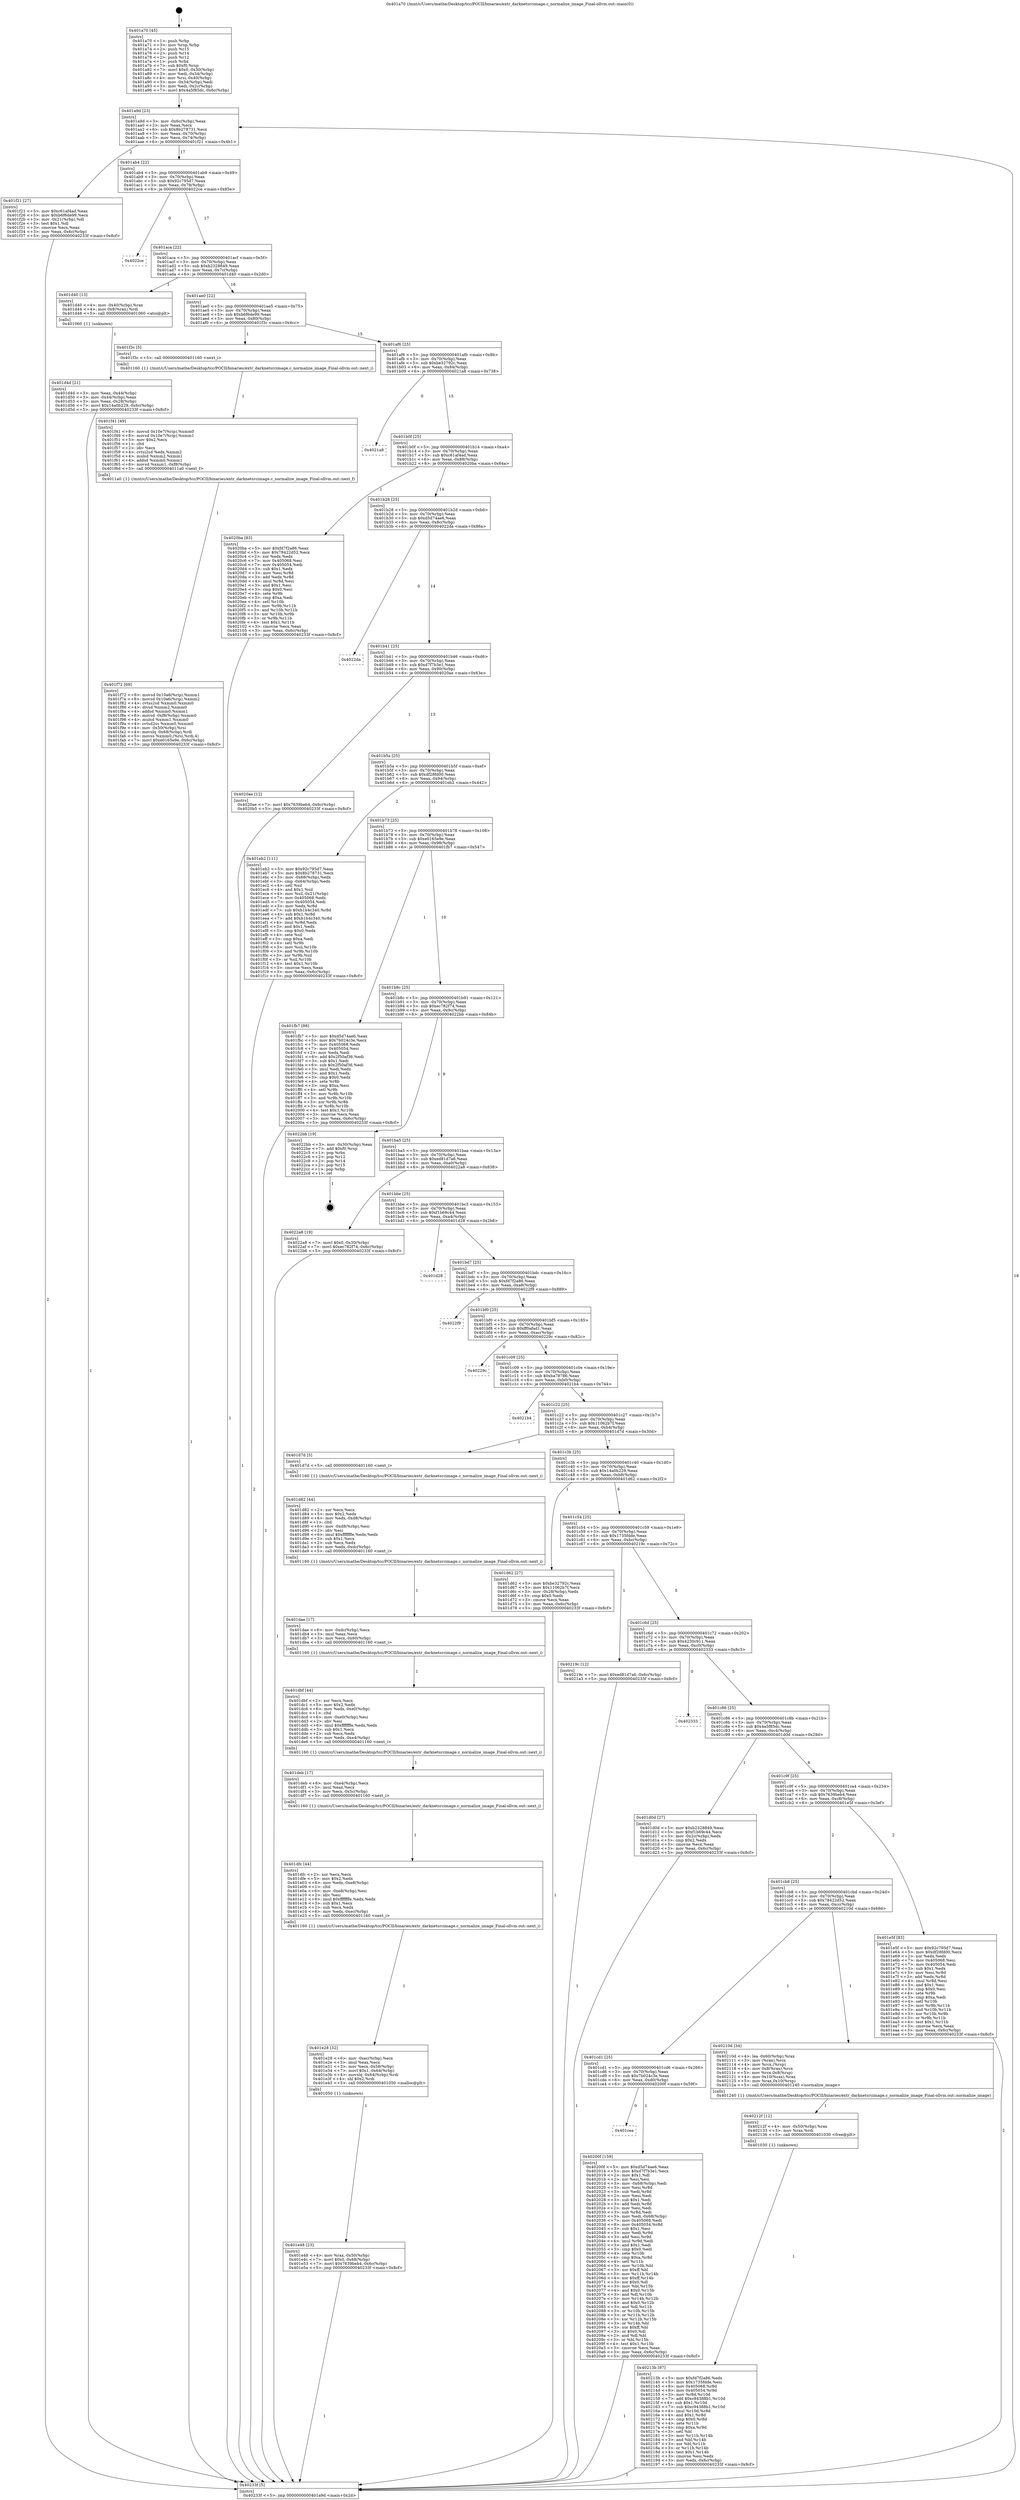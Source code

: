 digraph "0x401a70" {
  label = "0x401a70 (/mnt/c/Users/mathe/Desktop/tcc/POCII/binaries/extr_darknetsrcimage.c_normalize_image_Final-ollvm.out::main(0))"
  labelloc = "t"
  node[shape=record]

  Entry [label="",width=0.3,height=0.3,shape=circle,fillcolor=black,style=filled]
  "0x401a9d" [label="{
     0x401a9d [23]\l
     | [instrs]\l
     &nbsp;&nbsp;0x401a9d \<+3\>: mov -0x6c(%rbp),%eax\l
     &nbsp;&nbsp;0x401aa0 \<+2\>: mov %eax,%ecx\l
     &nbsp;&nbsp;0x401aa2 \<+6\>: sub $0x8b278731,%ecx\l
     &nbsp;&nbsp;0x401aa8 \<+3\>: mov %eax,-0x70(%rbp)\l
     &nbsp;&nbsp;0x401aab \<+3\>: mov %ecx,-0x74(%rbp)\l
     &nbsp;&nbsp;0x401aae \<+6\>: je 0000000000401f21 \<main+0x4b1\>\l
  }"]
  "0x401f21" [label="{
     0x401f21 [27]\l
     | [instrs]\l
     &nbsp;&nbsp;0x401f21 \<+5\>: mov $0xc61af4ad,%eax\l
     &nbsp;&nbsp;0x401f26 \<+5\>: mov $0xb6f6de99,%ecx\l
     &nbsp;&nbsp;0x401f2b \<+3\>: mov -0x21(%rbp),%dl\l
     &nbsp;&nbsp;0x401f2e \<+3\>: test $0x1,%dl\l
     &nbsp;&nbsp;0x401f31 \<+3\>: cmovne %ecx,%eax\l
     &nbsp;&nbsp;0x401f34 \<+3\>: mov %eax,-0x6c(%rbp)\l
     &nbsp;&nbsp;0x401f37 \<+5\>: jmp 000000000040233f \<main+0x8cf\>\l
  }"]
  "0x401ab4" [label="{
     0x401ab4 [22]\l
     | [instrs]\l
     &nbsp;&nbsp;0x401ab4 \<+5\>: jmp 0000000000401ab9 \<main+0x49\>\l
     &nbsp;&nbsp;0x401ab9 \<+3\>: mov -0x70(%rbp),%eax\l
     &nbsp;&nbsp;0x401abc \<+5\>: sub $0x92c795d7,%eax\l
     &nbsp;&nbsp;0x401ac1 \<+3\>: mov %eax,-0x78(%rbp)\l
     &nbsp;&nbsp;0x401ac4 \<+6\>: je 00000000004022ce \<main+0x85e\>\l
  }"]
  Exit [label="",width=0.3,height=0.3,shape=circle,fillcolor=black,style=filled,peripheries=2]
  "0x4022ce" [label="{
     0x4022ce\l
  }", style=dashed]
  "0x401aca" [label="{
     0x401aca [22]\l
     | [instrs]\l
     &nbsp;&nbsp;0x401aca \<+5\>: jmp 0000000000401acf \<main+0x5f\>\l
     &nbsp;&nbsp;0x401acf \<+3\>: mov -0x70(%rbp),%eax\l
     &nbsp;&nbsp;0x401ad2 \<+5\>: sub $0xb2328849,%eax\l
     &nbsp;&nbsp;0x401ad7 \<+3\>: mov %eax,-0x7c(%rbp)\l
     &nbsp;&nbsp;0x401ada \<+6\>: je 0000000000401d40 \<main+0x2d0\>\l
  }"]
  "0x40213b" [label="{
     0x40213b [97]\l
     | [instrs]\l
     &nbsp;&nbsp;0x40213b \<+5\>: mov $0xfd7f2a86,%edx\l
     &nbsp;&nbsp;0x402140 \<+5\>: mov $0x1735fdde,%esi\l
     &nbsp;&nbsp;0x402145 \<+8\>: mov 0x405068,%r8d\l
     &nbsp;&nbsp;0x40214d \<+8\>: mov 0x405054,%r9d\l
     &nbsp;&nbsp;0x402155 \<+3\>: mov %r8d,%r10d\l
     &nbsp;&nbsp;0x402158 \<+7\>: add $0xc94388b1,%r10d\l
     &nbsp;&nbsp;0x40215f \<+4\>: sub $0x1,%r10d\l
     &nbsp;&nbsp;0x402163 \<+7\>: sub $0xc94388b1,%r10d\l
     &nbsp;&nbsp;0x40216a \<+4\>: imul %r10d,%r8d\l
     &nbsp;&nbsp;0x40216e \<+4\>: and $0x1,%r8d\l
     &nbsp;&nbsp;0x402172 \<+4\>: cmp $0x0,%r8d\l
     &nbsp;&nbsp;0x402176 \<+4\>: sete %r11b\l
     &nbsp;&nbsp;0x40217a \<+4\>: cmp $0xa,%r9d\l
     &nbsp;&nbsp;0x40217e \<+3\>: setl %bl\l
     &nbsp;&nbsp;0x402181 \<+3\>: mov %r11b,%r14b\l
     &nbsp;&nbsp;0x402184 \<+3\>: and %bl,%r14b\l
     &nbsp;&nbsp;0x402187 \<+3\>: xor %bl,%r11b\l
     &nbsp;&nbsp;0x40218a \<+3\>: or %r11b,%r14b\l
     &nbsp;&nbsp;0x40218d \<+4\>: test $0x1,%r14b\l
     &nbsp;&nbsp;0x402191 \<+3\>: cmovne %esi,%edx\l
     &nbsp;&nbsp;0x402194 \<+3\>: mov %edx,-0x6c(%rbp)\l
     &nbsp;&nbsp;0x402197 \<+5\>: jmp 000000000040233f \<main+0x8cf\>\l
  }"]
  "0x401d40" [label="{
     0x401d40 [13]\l
     | [instrs]\l
     &nbsp;&nbsp;0x401d40 \<+4\>: mov -0x40(%rbp),%rax\l
     &nbsp;&nbsp;0x401d44 \<+4\>: mov 0x8(%rax),%rdi\l
     &nbsp;&nbsp;0x401d48 \<+5\>: call 0000000000401060 \<atoi@plt\>\l
     | [calls]\l
     &nbsp;&nbsp;0x401060 \{1\} (unknown)\l
  }"]
  "0x401ae0" [label="{
     0x401ae0 [22]\l
     | [instrs]\l
     &nbsp;&nbsp;0x401ae0 \<+5\>: jmp 0000000000401ae5 \<main+0x75\>\l
     &nbsp;&nbsp;0x401ae5 \<+3\>: mov -0x70(%rbp),%eax\l
     &nbsp;&nbsp;0x401ae8 \<+5\>: sub $0xb6f6de99,%eax\l
     &nbsp;&nbsp;0x401aed \<+3\>: mov %eax,-0x80(%rbp)\l
     &nbsp;&nbsp;0x401af0 \<+6\>: je 0000000000401f3c \<main+0x4cc\>\l
  }"]
  "0x40212f" [label="{
     0x40212f [12]\l
     | [instrs]\l
     &nbsp;&nbsp;0x40212f \<+4\>: mov -0x50(%rbp),%rax\l
     &nbsp;&nbsp;0x402133 \<+3\>: mov %rax,%rdi\l
     &nbsp;&nbsp;0x402136 \<+5\>: call 0000000000401030 \<free@plt\>\l
     | [calls]\l
     &nbsp;&nbsp;0x401030 \{1\} (unknown)\l
  }"]
  "0x401f3c" [label="{
     0x401f3c [5]\l
     | [instrs]\l
     &nbsp;&nbsp;0x401f3c \<+5\>: call 0000000000401160 \<next_i\>\l
     | [calls]\l
     &nbsp;&nbsp;0x401160 \{1\} (/mnt/c/Users/mathe/Desktop/tcc/POCII/binaries/extr_darknetsrcimage.c_normalize_image_Final-ollvm.out::next_i)\l
  }"]
  "0x401af6" [label="{
     0x401af6 [25]\l
     | [instrs]\l
     &nbsp;&nbsp;0x401af6 \<+5\>: jmp 0000000000401afb \<main+0x8b\>\l
     &nbsp;&nbsp;0x401afb \<+3\>: mov -0x70(%rbp),%eax\l
     &nbsp;&nbsp;0x401afe \<+5\>: sub $0xbe32792c,%eax\l
     &nbsp;&nbsp;0x401b03 \<+6\>: mov %eax,-0x84(%rbp)\l
     &nbsp;&nbsp;0x401b09 \<+6\>: je 00000000004021a8 \<main+0x738\>\l
  }"]
  "0x401cea" [label="{
     0x401cea\l
  }", style=dashed]
  "0x4021a8" [label="{
     0x4021a8\l
  }", style=dashed]
  "0x401b0f" [label="{
     0x401b0f [25]\l
     | [instrs]\l
     &nbsp;&nbsp;0x401b0f \<+5\>: jmp 0000000000401b14 \<main+0xa4\>\l
     &nbsp;&nbsp;0x401b14 \<+3\>: mov -0x70(%rbp),%eax\l
     &nbsp;&nbsp;0x401b17 \<+5\>: sub $0xc61af4ad,%eax\l
     &nbsp;&nbsp;0x401b1c \<+6\>: mov %eax,-0x88(%rbp)\l
     &nbsp;&nbsp;0x401b22 \<+6\>: je 00000000004020ba \<main+0x64a\>\l
  }"]
  "0x40200f" [label="{
     0x40200f [159]\l
     | [instrs]\l
     &nbsp;&nbsp;0x40200f \<+5\>: mov $0xd5d74ae6,%eax\l
     &nbsp;&nbsp;0x402014 \<+5\>: mov $0xd7f7b3e1,%ecx\l
     &nbsp;&nbsp;0x402019 \<+2\>: mov $0x1,%dl\l
     &nbsp;&nbsp;0x40201b \<+2\>: xor %esi,%esi\l
     &nbsp;&nbsp;0x40201d \<+3\>: mov -0x68(%rbp),%edi\l
     &nbsp;&nbsp;0x402020 \<+3\>: mov %esi,%r8d\l
     &nbsp;&nbsp;0x402023 \<+3\>: sub %edi,%r8d\l
     &nbsp;&nbsp;0x402026 \<+2\>: mov %esi,%edi\l
     &nbsp;&nbsp;0x402028 \<+3\>: sub $0x1,%edi\l
     &nbsp;&nbsp;0x40202b \<+3\>: add %edi,%r8d\l
     &nbsp;&nbsp;0x40202e \<+2\>: mov %esi,%edi\l
     &nbsp;&nbsp;0x402030 \<+3\>: sub %r8d,%edi\l
     &nbsp;&nbsp;0x402033 \<+3\>: mov %edi,-0x68(%rbp)\l
     &nbsp;&nbsp;0x402036 \<+7\>: mov 0x405068,%edi\l
     &nbsp;&nbsp;0x40203d \<+8\>: mov 0x405054,%r8d\l
     &nbsp;&nbsp;0x402045 \<+3\>: sub $0x1,%esi\l
     &nbsp;&nbsp;0x402048 \<+3\>: mov %edi,%r9d\l
     &nbsp;&nbsp;0x40204b \<+3\>: add %esi,%r9d\l
     &nbsp;&nbsp;0x40204e \<+4\>: imul %r9d,%edi\l
     &nbsp;&nbsp;0x402052 \<+3\>: and $0x1,%edi\l
     &nbsp;&nbsp;0x402055 \<+3\>: cmp $0x0,%edi\l
     &nbsp;&nbsp;0x402058 \<+4\>: sete %r10b\l
     &nbsp;&nbsp;0x40205c \<+4\>: cmp $0xa,%r8d\l
     &nbsp;&nbsp;0x402060 \<+4\>: setl %r11b\l
     &nbsp;&nbsp;0x402064 \<+3\>: mov %r10b,%bl\l
     &nbsp;&nbsp;0x402067 \<+3\>: xor $0xff,%bl\l
     &nbsp;&nbsp;0x40206a \<+3\>: mov %r11b,%r14b\l
     &nbsp;&nbsp;0x40206d \<+4\>: xor $0xff,%r14b\l
     &nbsp;&nbsp;0x402071 \<+3\>: xor $0x0,%dl\l
     &nbsp;&nbsp;0x402074 \<+3\>: mov %bl,%r15b\l
     &nbsp;&nbsp;0x402077 \<+4\>: and $0x0,%r15b\l
     &nbsp;&nbsp;0x40207b \<+3\>: and %dl,%r10b\l
     &nbsp;&nbsp;0x40207e \<+3\>: mov %r14b,%r12b\l
     &nbsp;&nbsp;0x402081 \<+4\>: and $0x0,%r12b\l
     &nbsp;&nbsp;0x402085 \<+3\>: and %dl,%r11b\l
     &nbsp;&nbsp;0x402088 \<+3\>: or %r10b,%r15b\l
     &nbsp;&nbsp;0x40208b \<+3\>: or %r11b,%r12b\l
     &nbsp;&nbsp;0x40208e \<+3\>: xor %r12b,%r15b\l
     &nbsp;&nbsp;0x402091 \<+3\>: or %r14b,%bl\l
     &nbsp;&nbsp;0x402094 \<+3\>: xor $0xff,%bl\l
     &nbsp;&nbsp;0x402097 \<+3\>: or $0x0,%dl\l
     &nbsp;&nbsp;0x40209a \<+2\>: and %dl,%bl\l
     &nbsp;&nbsp;0x40209c \<+3\>: or %bl,%r15b\l
     &nbsp;&nbsp;0x40209f \<+4\>: test $0x1,%r15b\l
     &nbsp;&nbsp;0x4020a3 \<+3\>: cmovne %ecx,%eax\l
     &nbsp;&nbsp;0x4020a6 \<+3\>: mov %eax,-0x6c(%rbp)\l
     &nbsp;&nbsp;0x4020a9 \<+5\>: jmp 000000000040233f \<main+0x8cf\>\l
  }"]
  "0x4020ba" [label="{
     0x4020ba [83]\l
     | [instrs]\l
     &nbsp;&nbsp;0x4020ba \<+5\>: mov $0xfd7f2a86,%eax\l
     &nbsp;&nbsp;0x4020bf \<+5\>: mov $0x78422d52,%ecx\l
     &nbsp;&nbsp;0x4020c4 \<+2\>: xor %edx,%edx\l
     &nbsp;&nbsp;0x4020c6 \<+7\>: mov 0x405068,%esi\l
     &nbsp;&nbsp;0x4020cd \<+7\>: mov 0x405054,%edi\l
     &nbsp;&nbsp;0x4020d4 \<+3\>: sub $0x1,%edx\l
     &nbsp;&nbsp;0x4020d7 \<+3\>: mov %esi,%r8d\l
     &nbsp;&nbsp;0x4020da \<+3\>: add %edx,%r8d\l
     &nbsp;&nbsp;0x4020dd \<+4\>: imul %r8d,%esi\l
     &nbsp;&nbsp;0x4020e1 \<+3\>: and $0x1,%esi\l
     &nbsp;&nbsp;0x4020e4 \<+3\>: cmp $0x0,%esi\l
     &nbsp;&nbsp;0x4020e7 \<+4\>: sete %r9b\l
     &nbsp;&nbsp;0x4020eb \<+3\>: cmp $0xa,%edi\l
     &nbsp;&nbsp;0x4020ee \<+4\>: setl %r10b\l
     &nbsp;&nbsp;0x4020f2 \<+3\>: mov %r9b,%r11b\l
     &nbsp;&nbsp;0x4020f5 \<+3\>: and %r10b,%r11b\l
     &nbsp;&nbsp;0x4020f8 \<+3\>: xor %r10b,%r9b\l
     &nbsp;&nbsp;0x4020fb \<+3\>: or %r9b,%r11b\l
     &nbsp;&nbsp;0x4020fe \<+4\>: test $0x1,%r11b\l
     &nbsp;&nbsp;0x402102 \<+3\>: cmovne %ecx,%eax\l
     &nbsp;&nbsp;0x402105 \<+3\>: mov %eax,-0x6c(%rbp)\l
     &nbsp;&nbsp;0x402108 \<+5\>: jmp 000000000040233f \<main+0x8cf\>\l
  }"]
  "0x401b28" [label="{
     0x401b28 [25]\l
     | [instrs]\l
     &nbsp;&nbsp;0x401b28 \<+5\>: jmp 0000000000401b2d \<main+0xbd\>\l
     &nbsp;&nbsp;0x401b2d \<+3\>: mov -0x70(%rbp),%eax\l
     &nbsp;&nbsp;0x401b30 \<+5\>: sub $0xd5d74ae6,%eax\l
     &nbsp;&nbsp;0x401b35 \<+6\>: mov %eax,-0x8c(%rbp)\l
     &nbsp;&nbsp;0x401b3b \<+6\>: je 00000000004022da \<main+0x86a\>\l
  }"]
  "0x401cd1" [label="{
     0x401cd1 [25]\l
     | [instrs]\l
     &nbsp;&nbsp;0x401cd1 \<+5\>: jmp 0000000000401cd6 \<main+0x266\>\l
     &nbsp;&nbsp;0x401cd6 \<+3\>: mov -0x70(%rbp),%eax\l
     &nbsp;&nbsp;0x401cd9 \<+5\>: sub $0x7b024c3e,%eax\l
     &nbsp;&nbsp;0x401cde \<+6\>: mov %eax,-0xd0(%rbp)\l
     &nbsp;&nbsp;0x401ce4 \<+6\>: je 000000000040200f \<main+0x59f\>\l
  }"]
  "0x4022da" [label="{
     0x4022da\l
  }", style=dashed]
  "0x401b41" [label="{
     0x401b41 [25]\l
     | [instrs]\l
     &nbsp;&nbsp;0x401b41 \<+5\>: jmp 0000000000401b46 \<main+0xd6\>\l
     &nbsp;&nbsp;0x401b46 \<+3\>: mov -0x70(%rbp),%eax\l
     &nbsp;&nbsp;0x401b49 \<+5\>: sub $0xd7f7b3e1,%eax\l
     &nbsp;&nbsp;0x401b4e \<+6\>: mov %eax,-0x90(%rbp)\l
     &nbsp;&nbsp;0x401b54 \<+6\>: je 00000000004020ae \<main+0x63e\>\l
  }"]
  "0x40210d" [label="{
     0x40210d [34]\l
     | [instrs]\l
     &nbsp;&nbsp;0x40210d \<+4\>: lea -0x60(%rbp),%rax\l
     &nbsp;&nbsp;0x402111 \<+3\>: mov (%rax),%rcx\l
     &nbsp;&nbsp;0x402114 \<+4\>: mov %rcx,(%rsp)\l
     &nbsp;&nbsp;0x402118 \<+4\>: mov 0x8(%rax),%rcx\l
     &nbsp;&nbsp;0x40211c \<+5\>: mov %rcx,0x8(%rsp)\l
     &nbsp;&nbsp;0x402121 \<+4\>: mov 0x10(%rax),%rax\l
     &nbsp;&nbsp;0x402125 \<+5\>: mov %rax,0x10(%rsp)\l
     &nbsp;&nbsp;0x40212a \<+5\>: call 0000000000401240 \<normalize_image\>\l
     | [calls]\l
     &nbsp;&nbsp;0x401240 \{1\} (/mnt/c/Users/mathe/Desktop/tcc/POCII/binaries/extr_darknetsrcimage.c_normalize_image_Final-ollvm.out::normalize_image)\l
  }"]
  "0x4020ae" [label="{
     0x4020ae [12]\l
     | [instrs]\l
     &nbsp;&nbsp;0x4020ae \<+7\>: movl $0x7639beb4,-0x6c(%rbp)\l
     &nbsp;&nbsp;0x4020b5 \<+5\>: jmp 000000000040233f \<main+0x8cf\>\l
  }"]
  "0x401b5a" [label="{
     0x401b5a [25]\l
     | [instrs]\l
     &nbsp;&nbsp;0x401b5a \<+5\>: jmp 0000000000401b5f \<main+0xef\>\l
     &nbsp;&nbsp;0x401b5f \<+3\>: mov -0x70(%rbp),%eax\l
     &nbsp;&nbsp;0x401b62 \<+5\>: sub $0xdf28fd00,%eax\l
     &nbsp;&nbsp;0x401b67 \<+6\>: mov %eax,-0x94(%rbp)\l
     &nbsp;&nbsp;0x401b6d \<+6\>: je 0000000000401eb2 \<main+0x442\>\l
  }"]
  "0x401f72" [label="{
     0x401f72 [69]\l
     | [instrs]\l
     &nbsp;&nbsp;0x401f72 \<+8\>: movsd 0x10a6(%rip),%xmm1\l
     &nbsp;&nbsp;0x401f7a \<+8\>: movsd 0x10a6(%rip),%xmm2\l
     &nbsp;&nbsp;0x401f82 \<+4\>: cvtss2sd %xmm0,%xmm0\l
     &nbsp;&nbsp;0x401f86 \<+4\>: divsd %xmm2,%xmm0\l
     &nbsp;&nbsp;0x401f8a \<+4\>: addsd %xmm0,%xmm1\l
     &nbsp;&nbsp;0x401f8e \<+8\>: movsd -0xf8(%rbp),%xmm0\l
     &nbsp;&nbsp;0x401f96 \<+4\>: mulsd %xmm1,%xmm0\l
     &nbsp;&nbsp;0x401f9a \<+4\>: cvtsd2ss %xmm0,%xmm0\l
     &nbsp;&nbsp;0x401f9e \<+4\>: mov -0x50(%rbp),%rsi\l
     &nbsp;&nbsp;0x401fa2 \<+4\>: movslq -0x68(%rbp),%rdi\l
     &nbsp;&nbsp;0x401fa6 \<+5\>: movss %xmm0,(%rsi,%rdi,4)\l
     &nbsp;&nbsp;0x401fab \<+7\>: movl $0xe0165e9e,-0x6c(%rbp)\l
     &nbsp;&nbsp;0x401fb2 \<+5\>: jmp 000000000040233f \<main+0x8cf\>\l
  }"]
  "0x401eb2" [label="{
     0x401eb2 [111]\l
     | [instrs]\l
     &nbsp;&nbsp;0x401eb2 \<+5\>: mov $0x92c795d7,%eax\l
     &nbsp;&nbsp;0x401eb7 \<+5\>: mov $0x8b278731,%ecx\l
     &nbsp;&nbsp;0x401ebc \<+3\>: mov -0x68(%rbp),%edx\l
     &nbsp;&nbsp;0x401ebf \<+3\>: cmp -0x64(%rbp),%edx\l
     &nbsp;&nbsp;0x401ec2 \<+4\>: setl %sil\l
     &nbsp;&nbsp;0x401ec6 \<+4\>: and $0x1,%sil\l
     &nbsp;&nbsp;0x401eca \<+4\>: mov %sil,-0x21(%rbp)\l
     &nbsp;&nbsp;0x401ece \<+7\>: mov 0x405068,%edx\l
     &nbsp;&nbsp;0x401ed5 \<+7\>: mov 0x405054,%edi\l
     &nbsp;&nbsp;0x401edc \<+3\>: mov %edx,%r8d\l
     &nbsp;&nbsp;0x401edf \<+7\>: sub $0xb1b4c340,%r8d\l
     &nbsp;&nbsp;0x401ee6 \<+4\>: sub $0x1,%r8d\l
     &nbsp;&nbsp;0x401eea \<+7\>: add $0xb1b4c340,%r8d\l
     &nbsp;&nbsp;0x401ef1 \<+4\>: imul %r8d,%edx\l
     &nbsp;&nbsp;0x401ef5 \<+3\>: and $0x1,%edx\l
     &nbsp;&nbsp;0x401ef8 \<+3\>: cmp $0x0,%edx\l
     &nbsp;&nbsp;0x401efb \<+4\>: sete %sil\l
     &nbsp;&nbsp;0x401eff \<+3\>: cmp $0xa,%edi\l
     &nbsp;&nbsp;0x401f02 \<+4\>: setl %r9b\l
     &nbsp;&nbsp;0x401f06 \<+3\>: mov %sil,%r10b\l
     &nbsp;&nbsp;0x401f09 \<+3\>: and %r9b,%r10b\l
     &nbsp;&nbsp;0x401f0c \<+3\>: xor %r9b,%sil\l
     &nbsp;&nbsp;0x401f0f \<+3\>: or %sil,%r10b\l
     &nbsp;&nbsp;0x401f12 \<+4\>: test $0x1,%r10b\l
     &nbsp;&nbsp;0x401f16 \<+3\>: cmovne %ecx,%eax\l
     &nbsp;&nbsp;0x401f19 \<+3\>: mov %eax,-0x6c(%rbp)\l
     &nbsp;&nbsp;0x401f1c \<+5\>: jmp 000000000040233f \<main+0x8cf\>\l
  }"]
  "0x401b73" [label="{
     0x401b73 [25]\l
     | [instrs]\l
     &nbsp;&nbsp;0x401b73 \<+5\>: jmp 0000000000401b78 \<main+0x108\>\l
     &nbsp;&nbsp;0x401b78 \<+3\>: mov -0x70(%rbp),%eax\l
     &nbsp;&nbsp;0x401b7b \<+5\>: sub $0xe0165e9e,%eax\l
     &nbsp;&nbsp;0x401b80 \<+6\>: mov %eax,-0x98(%rbp)\l
     &nbsp;&nbsp;0x401b86 \<+6\>: je 0000000000401fb7 \<main+0x547\>\l
  }"]
  "0x401f41" [label="{
     0x401f41 [49]\l
     | [instrs]\l
     &nbsp;&nbsp;0x401f41 \<+8\>: movsd 0x10e7(%rip),%xmm0\l
     &nbsp;&nbsp;0x401f49 \<+8\>: movsd 0x10e7(%rip),%xmm1\l
     &nbsp;&nbsp;0x401f51 \<+5\>: mov $0x2,%ecx\l
     &nbsp;&nbsp;0x401f56 \<+1\>: cltd\l
     &nbsp;&nbsp;0x401f57 \<+2\>: idiv %ecx\l
     &nbsp;&nbsp;0x401f59 \<+4\>: cvtsi2sd %edx,%xmm2\l
     &nbsp;&nbsp;0x401f5d \<+4\>: mulsd %xmm2,%xmm1\l
     &nbsp;&nbsp;0x401f61 \<+4\>: addsd %xmm0,%xmm1\l
     &nbsp;&nbsp;0x401f65 \<+8\>: movsd %xmm1,-0xf8(%rbp)\l
     &nbsp;&nbsp;0x401f6d \<+5\>: call 00000000004011a0 \<next_f\>\l
     | [calls]\l
     &nbsp;&nbsp;0x4011a0 \{1\} (/mnt/c/Users/mathe/Desktop/tcc/POCII/binaries/extr_darknetsrcimage.c_normalize_image_Final-ollvm.out::next_f)\l
  }"]
  "0x401fb7" [label="{
     0x401fb7 [88]\l
     | [instrs]\l
     &nbsp;&nbsp;0x401fb7 \<+5\>: mov $0xd5d74ae6,%eax\l
     &nbsp;&nbsp;0x401fbc \<+5\>: mov $0x7b024c3e,%ecx\l
     &nbsp;&nbsp;0x401fc1 \<+7\>: mov 0x405068,%edx\l
     &nbsp;&nbsp;0x401fc8 \<+7\>: mov 0x405054,%esi\l
     &nbsp;&nbsp;0x401fcf \<+2\>: mov %edx,%edi\l
     &nbsp;&nbsp;0x401fd1 \<+6\>: add $0x2f50af36,%edi\l
     &nbsp;&nbsp;0x401fd7 \<+3\>: sub $0x1,%edi\l
     &nbsp;&nbsp;0x401fda \<+6\>: sub $0x2f50af36,%edi\l
     &nbsp;&nbsp;0x401fe0 \<+3\>: imul %edi,%edx\l
     &nbsp;&nbsp;0x401fe3 \<+3\>: and $0x1,%edx\l
     &nbsp;&nbsp;0x401fe6 \<+3\>: cmp $0x0,%edx\l
     &nbsp;&nbsp;0x401fe9 \<+4\>: sete %r8b\l
     &nbsp;&nbsp;0x401fed \<+3\>: cmp $0xa,%esi\l
     &nbsp;&nbsp;0x401ff0 \<+4\>: setl %r9b\l
     &nbsp;&nbsp;0x401ff4 \<+3\>: mov %r8b,%r10b\l
     &nbsp;&nbsp;0x401ff7 \<+3\>: and %r9b,%r10b\l
     &nbsp;&nbsp;0x401ffa \<+3\>: xor %r9b,%r8b\l
     &nbsp;&nbsp;0x401ffd \<+3\>: or %r8b,%r10b\l
     &nbsp;&nbsp;0x402000 \<+4\>: test $0x1,%r10b\l
     &nbsp;&nbsp;0x402004 \<+3\>: cmovne %ecx,%eax\l
     &nbsp;&nbsp;0x402007 \<+3\>: mov %eax,-0x6c(%rbp)\l
     &nbsp;&nbsp;0x40200a \<+5\>: jmp 000000000040233f \<main+0x8cf\>\l
  }"]
  "0x401b8c" [label="{
     0x401b8c [25]\l
     | [instrs]\l
     &nbsp;&nbsp;0x401b8c \<+5\>: jmp 0000000000401b91 \<main+0x121\>\l
     &nbsp;&nbsp;0x401b91 \<+3\>: mov -0x70(%rbp),%eax\l
     &nbsp;&nbsp;0x401b94 \<+5\>: sub $0xec782f74,%eax\l
     &nbsp;&nbsp;0x401b99 \<+6\>: mov %eax,-0x9c(%rbp)\l
     &nbsp;&nbsp;0x401b9f \<+6\>: je 00000000004022bb \<main+0x84b\>\l
  }"]
  "0x401cb8" [label="{
     0x401cb8 [25]\l
     | [instrs]\l
     &nbsp;&nbsp;0x401cb8 \<+5\>: jmp 0000000000401cbd \<main+0x24d\>\l
     &nbsp;&nbsp;0x401cbd \<+3\>: mov -0x70(%rbp),%eax\l
     &nbsp;&nbsp;0x401cc0 \<+5\>: sub $0x78422d52,%eax\l
     &nbsp;&nbsp;0x401cc5 \<+6\>: mov %eax,-0xcc(%rbp)\l
     &nbsp;&nbsp;0x401ccb \<+6\>: je 000000000040210d \<main+0x69d\>\l
  }"]
  "0x4022bb" [label="{
     0x4022bb [19]\l
     | [instrs]\l
     &nbsp;&nbsp;0x4022bb \<+3\>: mov -0x30(%rbp),%eax\l
     &nbsp;&nbsp;0x4022be \<+7\>: add $0xf0,%rsp\l
     &nbsp;&nbsp;0x4022c5 \<+1\>: pop %rbx\l
     &nbsp;&nbsp;0x4022c6 \<+2\>: pop %r12\l
     &nbsp;&nbsp;0x4022c8 \<+2\>: pop %r14\l
     &nbsp;&nbsp;0x4022ca \<+2\>: pop %r15\l
     &nbsp;&nbsp;0x4022cc \<+1\>: pop %rbp\l
     &nbsp;&nbsp;0x4022cd \<+1\>: ret\l
  }"]
  "0x401ba5" [label="{
     0x401ba5 [25]\l
     | [instrs]\l
     &nbsp;&nbsp;0x401ba5 \<+5\>: jmp 0000000000401baa \<main+0x13a\>\l
     &nbsp;&nbsp;0x401baa \<+3\>: mov -0x70(%rbp),%eax\l
     &nbsp;&nbsp;0x401bad \<+5\>: sub $0xed81d7a6,%eax\l
     &nbsp;&nbsp;0x401bb2 \<+6\>: mov %eax,-0xa0(%rbp)\l
     &nbsp;&nbsp;0x401bb8 \<+6\>: je 00000000004022a8 \<main+0x838\>\l
  }"]
  "0x401e5f" [label="{
     0x401e5f [83]\l
     | [instrs]\l
     &nbsp;&nbsp;0x401e5f \<+5\>: mov $0x92c795d7,%eax\l
     &nbsp;&nbsp;0x401e64 \<+5\>: mov $0xdf28fd00,%ecx\l
     &nbsp;&nbsp;0x401e69 \<+2\>: xor %edx,%edx\l
     &nbsp;&nbsp;0x401e6b \<+7\>: mov 0x405068,%esi\l
     &nbsp;&nbsp;0x401e72 \<+7\>: mov 0x405054,%edi\l
     &nbsp;&nbsp;0x401e79 \<+3\>: sub $0x1,%edx\l
     &nbsp;&nbsp;0x401e7c \<+3\>: mov %esi,%r8d\l
     &nbsp;&nbsp;0x401e7f \<+3\>: add %edx,%r8d\l
     &nbsp;&nbsp;0x401e82 \<+4\>: imul %r8d,%esi\l
     &nbsp;&nbsp;0x401e86 \<+3\>: and $0x1,%esi\l
     &nbsp;&nbsp;0x401e89 \<+3\>: cmp $0x0,%esi\l
     &nbsp;&nbsp;0x401e8c \<+4\>: sete %r9b\l
     &nbsp;&nbsp;0x401e90 \<+3\>: cmp $0xa,%edi\l
     &nbsp;&nbsp;0x401e93 \<+4\>: setl %r10b\l
     &nbsp;&nbsp;0x401e97 \<+3\>: mov %r9b,%r11b\l
     &nbsp;&nbsp;0x401e9a \<+3\>: and %r10b,%r11b\l
     &nbsp;&nbsp;0x401e9d \<+3\>: xor %r10b,%r9b\l
     &nbsp;&nbsp;0x401ea0 \<+3\>: or %r9b,%r11b\l
     &nbsp;&nbsp;0x401ea3 \<+4\>: test $0x1,%r11b\l
     &nbsp;&nbsp;0x401ea7 \<+3\>: cmovne %ecx,%eax\l
     &nbsp;&nbsp;0x401eaa \<+3\>: mov %eax,-0x6c(%rbp)\l
     &nbsp;&nbsp;0x401ead \<+5\>: jmp 000000000040233f \<main+0x8cf\>\l
  }"]
  "0x4022a8" [label="{
     0x4022a8 [19]\l
     | [instrs]\l
     &nbsp;&nbsp;0x4022a8 \<+7\>: movl $0x0,-0x30(%rbp)\l
     &nbsp;&nbsp;0x4022af \<+7\>: movl $0xec782f74,-0x6c(%rbp)\l
     &nbsp;&nbsp;0x4022b6 \<+5\>: jmp 000000000040233f \<main+0x8cf\>\l
  }"]
  "0x401bbe" [label="{
     0x401bbe [25]\l
     | [instrs]\l
     &nbsp;&nbsp;0x401bbe \<+5\>: jmp 0000000000401bc3 \<main+0x153\>\l
     &nbsp;&nbsp;0x401bc3 \<+3\>: mov -0x70(%rbp),%eax\l
     &nbsp;&nbsp;0x401bc6 \<+5\>: sub $0xf1b69c44,%eax\l
     &nbsp;&nbsp;0x401bcb \<+6\>: mov %eax,-0xa4(%rbp)\l
     &nbsp;&nbsp;0x401bd1 \<+6\>: je 0000000000401d28 \<main+0x2b8\>\l
  }"]
  "0x401e48" [label="{
     0x401e48 [23]\l
     | [instrs]\l
     &nbsp;&nbsp;0x401e48 \<+4\>: mov %rax,-0x50(%rbp)\l
     &nbsp;&nbsp;0x401e4c \<+7\>: movl $0x0,-0x68(%rbp)\l
     &nbsp;&nbsp;0x401e53 \<+7\>: movl $0x7639beb4,-0x6c(%rbp)\l
     &nbsp;&nbsp;0x401e5a \<+5\>: jmp 000000000040233f \<main+0x8cf\>\l
  }"]
  "0x401d28" [label="{
     0x401d28\l
  }", style=dashed]
  "0x401bd7" [label="{
     0x401bd7 [25]\l
     | [instrs]\l
     &nbsp;&nbsp;0x401bd7 \<+5\>: jmp 0000000000401bdc \<main+0x16c\>\l
     &nbsp;&nbsp;0x401bdc \<+3\>: mov -0x70(%rbp),%eax\l
     &nbsp;&nbsp;0x401bdf \<+5\>: sub $0xfd7f2a86,%eax\l
     &nbsp;&nbsp;0x401be4 \<+6\>: mov %eax,-0xa8(%rbp)\l
     &nbsp;&nbsp;0x401bea \<+6\>: je 00000000004022f9 \<main+0x889\>\l
  }"]
  "0x401e28" [label="{
     0x401e28 [32]\l
     | [instrs]\l
     &nbsp;&nbsp;0x401e28 \<+6\>: mov -0xec(%rbp),%ecx\l
     &nbsp;&nbsp;0x401e2e \<+3\>: imul %eax,%ecx\l
     &nbsp;&nbsp;0x401e31 \<+3\>: mov %ecx,-0x58(%rbp)\l
     &nbsp;&nbsp;0x401e34 \<+7\>: movl $0x1,-0x64(%rbp)\l
     &nbsp;&nbsp;0x401e3b \<+4\>: movslq -0x64(%rbp),%rdi\l
     &nbsp;&nbsp;0x401e3f \<+4\>: shl $0x2,%rdi\l
     &nbsp;&nbsp;0x401e43 \<+5\>: call 0000000000401050 \<malloc@plt\>\l
     | [calls]\l
     &nbsp;&nbsp;0x401050 \{1\} (unknown)\l
  }"]
  "0x4022f9" [label="{
     0x4022f9\l
  }", style=dashed]
  "0x401bf0" [label="{
     0x401bf0 [25]\l
     | [instrs]\l
     &nbsp;&nbsp;0x401bf0 \<+5\>: jmp 0000000000401bf5 \<main+0x185\>\l
     &nbsp;&nbsp;0x401bf5 \<+3\>: mov -0x70(%rbp),%eax\l
     &nbsp;&nbsp;0x401bf8 \<+5\>: sub $0xff0afad1,%eax\l
     &nbsp;&nbsp;0x401bfd \<+6\>: mov %eax,-0xac(%rbp)\l
     &nbsp;&nbsp;0x401c03 \<+6\>: je 000000000040229c \<main+0x82c\>\l
  }"]
  "0x401dfc" [label="{
     0x401dfc [44]\l
     | [instrs]\l
     &nbsp;&nbsp;0x401dfc \<+2\>: xor %ecx,%ecx\l
     &nbsp;&nbsp;0x401dfe \<+5\>: mov $0x2,%edx\l
     &nbsp;&nbsp;0x401e03 \<+6\>: mov %edx,-0xe8(%rbp)\l
     &nbsp;&nbsp;0x401e09 \<+1\>: cltd\l
     &nbsp;&nbsp;0x401e0a \<+6\>: mov -0xe8(%rbp),%esi\l
     &nbsp;&nbsp;0x401e10 \<+2\>: idiv %esi\l
     &nbsp;&nbsp;0x401e12 \<+6\>: imul $0xfffffffe,%edx,%edx\l
     &nbsp;&nbsp;0x401e18 \<+3\>: sub $0x1,%ecx\l
     &nbsp;&nbsp;0x401e1b \<+2\>: sub %ecx,%edx\l
     &nbsp;&nbsp;0x401e1d \<+6\>: mov %edx,-0xec(%rbp)\l
     &nbsp;&nbsp;0x401e23 \<+5\>: call 0000000000401160 \<next_i\>\l
     | [calls]\l
     &nbsp;&nbsp;0x401160 \{1\} (/mnt/c/Users/mathe/Desktop/tcc/POCII/binaries/extr_darknetsrcimage.c_normalize_image_Final-ollvm.out::next_i)\l
  }"]
  "0x40229c" [label="{
     0x40229c\l
  }", style=dashed]
  "0x401c09" [label="{
     0x401c09 [25]\l
     | [instrs]\l
     &nbsp;&nbsp;0x401c09 \<+5\>: jmp 0000000000401c0e \<main+0x19e\>\l
     &nbsp;&nbsp;0x401c0e \<+3\>: mov -0x70(%rbp),%eax\l
     &nbsp;&nbsp;0x401c11 \<+5\>: sub $0xba78786,%eax\l
     &nbsp;&nbsp;0x401c16 \<+6\>: mov %eax,-0xb0(%rbp)\l
     &nbsp;&nbsp;0x401c1c \<+6\>: je 00000000004021b4 \<main+0x744\>\l
  }"]
  "0x401deb" [label="{
     0x401deb [17]\l
     | [instrs]\l
     &nbsp;&nbsp;0x401deb \<+6\>: mov -0xe4(%rbp),%ecx\l
     &nbsp;&nbsp;0x401df1 \<+3\>: imul %eax,%ecx\l
     &nbsp;&nbsp;0x401df4 \<+3\>: mov %ecx,-0x5c(%rbp)\l
     &nbsp;&nbsp;0x401df7 \<+5\>: call 0000000000401160 \<next_i\>\l
     | [calls]\l
     &nbsp;&nbsp;0x401160 \{1\} (/mnt/c/Users/mathe/Desktop/tcc/POCII/binaries/extr_darknetsrcimage.c_normalize_image_Final-ollvm.out::next_i)\l
  }"]
  "0x4021b4" [label="{
     0x4021b4\l
  }", style=dashed]
  "0x401c22" [label="{
     0x401c22 [25]\l
     | [instrs]\l
     &nbsp;&nbsp;0x401c22 \<+5\>: jmp 0000000000401c27 \<main+0x1b7\>\l
     &nbsp;&nbsp;0x401c27 \<+3\>: mov -0x70(%rbp),%eax\l
     &nbsp;&nbsp;0x401c2a \<+5\>: sub $0x11062b7f,%eax\l
     &nbsp;&nbsp;0x401c2f \<+6\>: mov %eax,-0xb4(%rbp)\l
     &nbsp;&nbsp;0x401c35 \<+6\>: je 0000000000401d7d \<main+0x30d\>\l
  }"]
  "0x401dbf" [label="{
     0x401dbf [44]\l
     | [instrs]\l
     &nbsp;&nbsp;0x401dbf \<+2\>: xor %ecx,%ecx\l
     &nbsp;&nbsp;0x401dc1 \<+5\>: mov $0x2,%edx\l
     &nbsp;&nbsp;0x401dc6 \<+6\>: mov %edx,-0xe0(%rbp)\l
     &nbsp;&nbsp;0x401dcc \<+1\>: cltd\l
     &nbsp;&nbsp;0x401dcd \<+6\>: mov -0xe0(%rbp),%esi\l
     &nbsp;&nbsp;0x401dd3 \<+2\>: idiv %esi\l
     &nbsp;&nbsp;0x401dd5 \<+6\>: imul $0xfffffffe,%edx,%edx\l
     &nbsp;&nbsp;0x401ddb \<+3\>: sub $0x1,%ecx\l
     &nbsp;&nbsp;0x401dde \<+2\>: sub %ecx,%edx\l
     &nbsp;&nbsp;0x401de0 \<+6\>: mov %edx,-0xe4(%rbp)\l
     &nbsp;&nbsp;0x401de6 \<+5\>: call 0000000000401160 \<next_i\>\l
     | [calls]\l
     &nbsp;&nbsp;0x401160 \{1\} (/mnt/c/Users/mathe/Desktop/tcc/POCII/binaries/extr_darknetsrcimage.c_normalize_image_Final-ollvm.out::next_i)\l
  }"]
  "0x401d7d" [label="{
     0x401d7d [5]\l
     | [instrs]\l
     &nbsp;&nbsp;0x401d7d \<+5\>: call 0000000000401160 \<next_i\>\l
     | [calls]\l
     &nbsp;&nbsp;0x401160 \{1\} (/mnt/c/Users/mathe/Desktop/tcc/POCII/binaries/extr_darknetsrcimage.c_normalize_image_Final-ollvm.out::next_i)\l
  }"]
  "0x401c3b" [label="{
     0x401c3b [25]\l
     | [instrs]\l
     &nbsp;&nbsp;0x401c3b \<+5\>: jmp 0000000000401c40 \<main+0x1d0\>\l
     &nbsp;&nbsp;0x401c40 \<+3\>: mov -0x70(%rbp),%eax\l
     &nbsp;&nbsp;0x401c43 \<+5\>: sub $0x14a0b229,%eax\l
     &nbsp;&nbsp;0x401c48 \<+6\>: mov %eax,-0xb8(%rbp)\l
     &nbsp;&nbsp;0x401c4e \<+6\>: je 0000000000401d62 \<main+0x2f2\>\l
  }"]
  "0x401dae" [label="{
     0x401dae [17]\l
     | [instrs]\l
     &nbsp;&nbsp;0x401dae \<+6\>: mov -0xdc(%rbp),%ecx\l
     &nbsp;&nbsp;0x401db4 \<+3\>: imul %eax,%ecx\l
     &nbsp;&nbsp;0x401db7 \<+3\>: mov %ecx,-0x60(%rbp)\l
     &nbsp;&nbsp;0x401dba \<+5\>: call 0000000000401160 \<next_i\>\l
     | [calls]\l
     &nbsp;&nbsp;0x401160 \{1\} (/mnt/c/Users/mathe/Desktop/tcc/POCII/binaries/extr_darknetsrcimage.c_normalize_image_Final-ollvm.out::next_i)\l
  }"]
  "0x401d62" [label="{
     0x401d62 [27]\l
     | [instrs]\l
     &nbsp;&nbsp;0x401d62 \<+5\>: mov $0xbe32792c,%eax\l
     &nbsp;&nbsp;0x401d67 \<+5\>: mov $0x11062b7f,%ecx\l
     &nbsp;&nbsp;0x401d6c \<+3\>: mov -0x28(%rbp),%edx\l
     &nbsp;&nbsp;0x401d6f \<+3\>: cmp $0x0,%edx\l
     &nbsp;&nbsp;0x401d72 \<+3\>: cmove %ecx,%eax\l
     &nbsp;&nbsp;0x401d75 \<+3\>: mov %eax,-0x6c(%rbp)\l
     &nbsp;&nbsp;0x401d78 \<+5\>: jmp 000000000040233f \<main+0x8cf\>\l
  }"]
  "0x401c54" [label="{
     0x401c54 [25]\l
     | [instrs]\l
     &nbsp;&nbsp;0x401c54 \<+5\>: jmp 0000000000401c59 \<main+0x1e9\>\l
     &nbsp;&nbsp;0x401c59 \<+3\>: mov -0x70(%rbp),%eax\l
     &nbsp;&nbsp;0x401c5c \<+5\>: sub $0x1735fdde,%eax\l
     &nbsp;&nbsp;0x401c61 \<+6\>: mov %eax,-0xbc(%rbp)\l
     &nbsp;&nbsp;0x401c67 \<+6\>: je 000000000040219c \<main+0x72c\>\l
  }"]
  "0x401d82" [label="{
     0x401d82 [44]\l
     | [instrs]\l
     &nbsp;&nbsp;0x401d82 \<+2\>: xor %ecx,%ecx\l
     &nbsp;&nbsp;0x401d84 \<+5\>: mov $0x2,%edx\l
     &nbsp;&nbsp;0x401d89 \<+6\>: mov %edx,-0xd8(%rbp)\l
     &nbsp;&nbsp;0x401d8f \<+1\>: cltd\l
     &nbsp;&nbsp;0x401d90 \<+6\>: mov -0xd8(%rbp),%esi\l
     &nbsp;&nbsp;0x401d96 \<+2\>: idiv %esi\l
     &nbsp;&nbsp;0x401d98 \<+6\>: imul $0xfffffffe,%edx,%edx\l
     &nbsp;&nbsp;0x401d9e \<+3\>: sub $0x1,%ecx\l
     &nbsp;&nbsp;0x401da1 \<+2\>: sub %ecx,%edx\l
     &nbsp;&nbsp;0x401da3 \<+6\>: mov %edx,-0xdc(%rbp)\l
     &nbsp;&nbsp;0x401da9 \<+5\>: call 0000000000401160 \<next_i\>\l
     | [calls]\l
     &nbsp;&nbsp;0x401160 \{1\} (/mnt/c/Users/mathe/Desktop/tcc/POCII/binaries/extr_darknetsrcimage.c_normalize_image_Final-ollvm.out::next_i)\l
  }"]
  "0x40219c" [label="{
     0x40219c [12]\l
     | [instrs]\l
     &nbsp;&nbsp;0x40219c \<+7\>: movl $0xed81d7a6,-0x6c(%rbp)\l
     &nbsp;&nbsp;0x4021a3 \<+5\>: jmp 000000000040233f \<main+0x8cf\>\l
  }"]
  "0x401c6d" [label="{
     0x401c6d [25]\l
     | [instrs]\l
     &nbsp;&nbsp;0x401c6d \<+5\>: jmp 0000000000401c72 \<main+0x202\>\l
     &nbsp;&nbsp;0x401c72 \<+3\>: mov -0x70(%rbp),%eax\l
     &nbsp;&nbsp;0x401c75 \<+5\>: sub $0x4230c911,%eax\l
     &nbsp;&nbsp;0x401c7a \<+6\>: mov %eax,-0xc0(%rbp)\l
     &nbsp;&nbsp;0x401c80 \<+6\>: je 0000000000402333 \<main+0x8c3\>\l
  }"]
  "0x401d4d" [label="{
     0x401d4d [21]\l
     | [instrs]\l
     &nbsp;&nbsp;0x401d4d \<+3\>: mov %eax,-0x44(%rbp)\l
     &nbsp;&nbsp;0x401d50 \<+3\>: mov -0x44(%rbp),%eax\l
     &nbsp;&nbsp;0x401d53 \<+3\>: mov %eax,-0x28(%rbp)\l
     &nbsp;&nbsp;0x401d56 \<+7\>: movl $0x14a0b229,-0x6c(%rbp)\l
     &nbsp;&nbsp;0x401d5d \<+5\>: jmp 000000000040233f \<main+0x8cf\>\l
  }"]
  "0x402333" [label="{
     0x402333\l
  }", style=dashed]
  "0x401c86" [label="{
     0x401c86 [25]\l
     | [instrs]\l
     &nbsp;&nbsp;0x401c86 \<+5\>: jmp 0000000000401c8b \<main+0x21b\>\l
     &nbsp;&nbsp;0x401c8b \<+3\>: mov -0x70(%rbp),%eax\l
     &nbsp;&nbsp;0x401c8e \<+5\>: sub $0x4a5f85dc,%eax\l
     &nbsp;&nbsp;0x401c93 \<+6\>: mov %eax,-0xc4(%rbp)\l
     &nbsp;&nbsp;0x401c99 \<+6\>: je 0000000000401d0d \<main+0x29d\>\l
  }"]
  "0x401a70" [label="{
     0x401a70 [45]\l
     | [instrs]\l
     &nbsp;&nbsp;0x401a70 \<+1\>: push %rbp\l
     &nbsp;&nbsp;0x401a71 \<+3\>: mov %rsp,%rbp\l
     &nbsp;&nbsp;0x401a74 \<+2\>: push %r15\l
     &nbsp;&nbsp;0x401a76 \<+2\>: push %r14\l
     &nbsp;&nbsp;0x401a78 \<+2\>: push %r12\l
     &nbsp;&nbsp;0x401a7a \<+1\>: push %rbx\l
     &nbsp;&nbsp;0x401a7b \<+7\>: sub $0xf0,%rsp\l
     &nbsp;&nbsp;0x401a82 \<+7\>: movl $0x0,-0x30(%rbp)\l
     &nbsp;&nbsp;0x401a89 \<+3\>: mov %edi,-0x34(%rbp)\l
     &nbsp;&nbsp;0x401a8c \<+4\>: mov %rsi,-0x40(%rbp)\l
     &nbsp;&nbsp;0x401a90 \<+3\>: mov -0x34(%rbp),%edi\l
     &nbsp;&nbsp;0x401a93 \<+3\>: mov %edi,-0x2c(%rbp)\l
     &nbsp;&nbsp;0x401a96 \<+7\>: movl $0x4a5f85dc,-0x6c(%rbp)\l
  }"]
  "0x401d0d" [label="{
     0x401d0d [27]\l
     | [instrs]\l
     &nbsp;&nbsp;0x401d0d \<+5\>: mov $0xb2328849,%eax\l
     &nbsp;&nbsp;0x401d12 \<+5\>: mov $0xf1b69c44,%ecx\l
     &nbsp;&nbsp;0x401d17 \<+3\>: mov -0x2c(%rbp),%edx\l
     &nbsp;&nbsp;0x401d1a \<+3\>: cmp $0x2,%edx\l
     &nbsp;&nbsp;0x401d1d \<+3\>: cmovne %ecx,%eax\l
     &nbsp;&nbsp;0x401d20 \<+3\>: mov %eax,-0x6c(%rbp)\l
     &nbsp;&nbsp;0x401d23 \<+5\>: jmp 000000000040233f \<main+0x8cf\>\l
  }"]
  "0x401c9f" [label="{
     0x401c9f [25]\l
     | [instrs]\l
     &nbsp;&nbsp;0x401c9f \<+5\>: jmp 0000000000401ca4 \<main+0x234\>\l
     &nbsp;&nbsp;0x401ca4 \<+3\>: mov -0x70(%rbp),%eax\l
     &nbsp;&nbsp;0x401ca7 \<+5\>: sub $0x7639beb4,%eax\l
     &nbsp;&nbsp;0x401cac \<+6\>: mov %eax,-0xc8(%rbp)\l
     &nbsp;&nbsp;0x401cb2 \<+6\>: je 0000000000401e5f \<main+0x3ef\>\l
  }"]
  "0x40233f" [label="{
     0x40233f [5]\l
     | [instrs]\l
     &nbsp;&nbsp;0x40233f \<+5\>: jmp 0000000000401a9d \<main+0x2d\>\l
  }"]
  Entry -> "0x401a70" [label=" 1"]
  "0x401a9d" -> "0x401f21" [label=" 2"]
  "0x401a9d" -> "0x401ab4" [label=" 17"]
  "0x4022bb" -> Exit [label=" 1"]
  "0x401ab4" -> "0x4022ce" [label=" 0"]
  "0x401ab4" -> "0x401aca" [label=" 17"]
  "0x4022a8" -> "0x40233f" [label=" 1"]
  "0x401aca" -> "0x401d40" [label=" 1"]
  "0x401aca" -> "0x401ae0" [label=" 16"]
  "0x40219c" -> "0x40233f" [label=" 1"]
  "0x401ae0" -> "0x401f3c" [label=" 1"]
  "0x401ae0" -> "0x401af6" [label=" 15"]
  "0x40213b" -> "0x40233f" [label=" 1"]
  "0x401af6" -> "0x4021a8" [label=" 0"]
  "0x401af6" -> "0x401b0f" [label=" 15"]
  "0x40212f" -> "0x40213b" [label=" 1"]
  "0x401b0f" -> "0x4020ba" [label=" 1"]
  "0x401b0f" -> "0x401b28" [label=" 14"]
  "0x40210d" -> "0x40212f" [label=" 1"]
  "0x401b28" -> "0x4022da" [label=" 0"]
  "0x401b28" -> "0x401b41" [label=" 14"]
  "0x4020ae" -> "0x40233f" [label=" 1"]
  "0x401b41" -> "0x4020ae" [label=" 1"]
  "0x401b41" -> "0x401b5a" [label=" 13"]
  "0x40200f" -> "0x40233f" [label=" 1"]
  "0x401b5a" -> "0x401eb2" [label=" 2"]
  "0x401b5a" -> "0x401b73" [label=" 11"]
  "0x401cd1" -> "0x40200f" [label=" 1"]
  "0x401b73" -> "0x401fb7" [label=" 1"]
  "0x401b73" -> "0x401b8c" [label=" 10"]
  "0x4020ba" -> "0x40233f" [label=" 1"]
  "0x401b8c" -> "0x4022bb" [label=" 1"]
  "0x401b8c" -> "0x401ba5" [label=" 9"]
  "0x401cb8" -> "0x401cd1" [label=" 1"]
  "0x401ba5" -> "0x4022a8" [label=" 1"]
  "0x401ba5" -> "0x401bbe" [label=" 8"]
  "0x401cb8" -> "0x40210d" [label=" 1"]
  "0x401bbe" -> "0x401d28" [label=" 0"]
  "0x401bbe" -> "0x401bd7" [label=" 8"]
  "0x401fb7" -> "0x40233f" [label=" 1"]
  "0x401bd7" -> "0x4022f9" [label=" 0"]
  "0x401bd7" -> "0x401bf0" [label=" 8"]
  "0x401f72" -> "0x40233f" [label=" 1"]
  "0x401bf0" -> "0x40229c" [label=" 0"]
  "0x401bf0" -> "0x401c09" [label=" 8"]
  "0x401f41" -> "0x401f72" [label=" 1"]
  "0x401c09" -> "0x4021b4" [label=" 0"]
  "0x401c09" -> "0x401c22" [label=" 8"]
  "0x401f3c" -> "0x401f41" [label=" 1"]
  "0x401c22" -> "0x401d7d" [label=" 1"]
  "0x401c22" -> "0x401c3b" [label=" 7"]
  "0x401f21" -> "0x40233f" [label=" 2"]
  "0x401c3b" -> "0x401d62" [label=" 1"]
  "0x401c3b" -> "0x401c54" [label=" 6"]
  "0x401eb2" -> "0x40233f" [label=" 2"]
  "0x401c54" -> "0x40219c" [label=" 1"]
  "0x401c54" -> "0x401c6d" [label=" 5"]
  "0x401e5f" -> "0x40233f" [label=" 2"]
  "0x401c6d" -> "0x402333" [label=" 0"]
  "0x401c6d" -> "0x401c86" [label=" 5"]
  "0x401c9f" -> "0x401cb8" [label=" 2"]
  "0x401c86" -> "0x401d0d" [label=" 1"]
  "0x401c86" -> "0x401c9f" [label=" 4"]
  "0x401d0d" -> "0x40233f" [label=" 1"]
  "0x401a70" -> "0x401a9d" [label=" 1"]
  "0x40233f" -> "0x401a9d" [label=" 18"]
  "0x401d40" -> "0x401d4d" [label=" 1"]
  "0x401d4d" -> "0x40233f" [label=" 1"]
  "0x401d62" -> "0x40233f" [label=" 1"]
  "0x401d7d" -> "0x401d82" [label=" 1"]
  "0x401d82" -> "0x401dae" [label=" 1"]
  "0x401dae" -> "0x401dbf" [label=" 1"]
  "0x401dbf" -> "0x401deb" [label=" 1"]
  "0x401deb" -> "0x401dfc" [label=" 1"]
  "0x401dfc" -> "0x401e28" [label=" 1"]
  "0x401e28" -> "0x401e48" [label=" 1"]
  "0x401e48" -> "0x40233f" [label=" 1"]
  "0x401cd1" -> "0x401cea" [label=" 0"]
  "0x401c9f" -> "0x401e5f" [label=" 2"]
}
